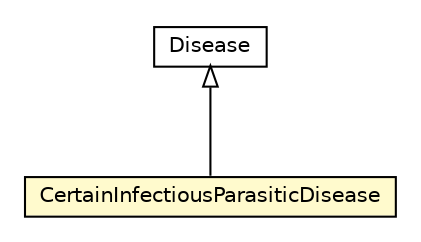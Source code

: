 #!/usr/local/bin/dot
#
# Class diagram 
# Generated by UMLGraph version R5_6-24-gf6e263 (http://www.umlgraph.org/)
#

digraph G {
	edge [fontname="Helvetica",fontsize=10,labelfontname="Helvetica",labelfontsize=10];
	node [fontname="Helvetica",fontsize=10,shape=plaintext];
	nodesep=0.25;
	ranksep=0.5;
	// org.universAAL.ontology.ICD10Diseases.owl.CertainInfectiousParasiticDisease
	c94947 [label=<<table title="org.universAAL.ontology.ICD10Diseases.owl.CertainInfectiousParasiticDisease" border="0" cellborder="1" cellspacing="0" cellpadding="2" port="p" bgcolor="lemonChiffon" href="./CertainInfectiousParasiticDisease.html">
		<tr><td><table border="0" cellspacing="0" cellpadding="1">
<tr><td align="center" balign="center"> CertainInfectiousParasiticDisease </td></tr>
		</table></td></tr>
		</table>>, URL="./CertainInfectiousParasiticDisease.html", fontname="Helvetica", fontcolor="black", fontsize=10.0];
	// org.universAAL.ontology.disease.owl.Disease
	c94961 [label=<<table title="org.universAAL.ontology.disease.owl.Disease" border="0" cellborder="1" cellspacing="0" cellpadding="2" port="p" href="../../disease/owl/Disease.html">
		<tr><td><table border="0" cellspacing="0" cellpadding="1">
<tr><td align="center" balign="center"> Disease </td></tr>
		</table></td></tr>
		</table>>, URL="../../disease/owl/Disease.html", fontname="Helvetica", fontcolor="black", fontsize=10.0];
	//org.universAAL.ontology.ICD10Diseases.owl.CertainInfectiousParasiticDisease extends org.universAAL.ontology.disease.owl.Disease
	c94961:p -> c94947:p [dir=back,arrowtail=empty];
}

